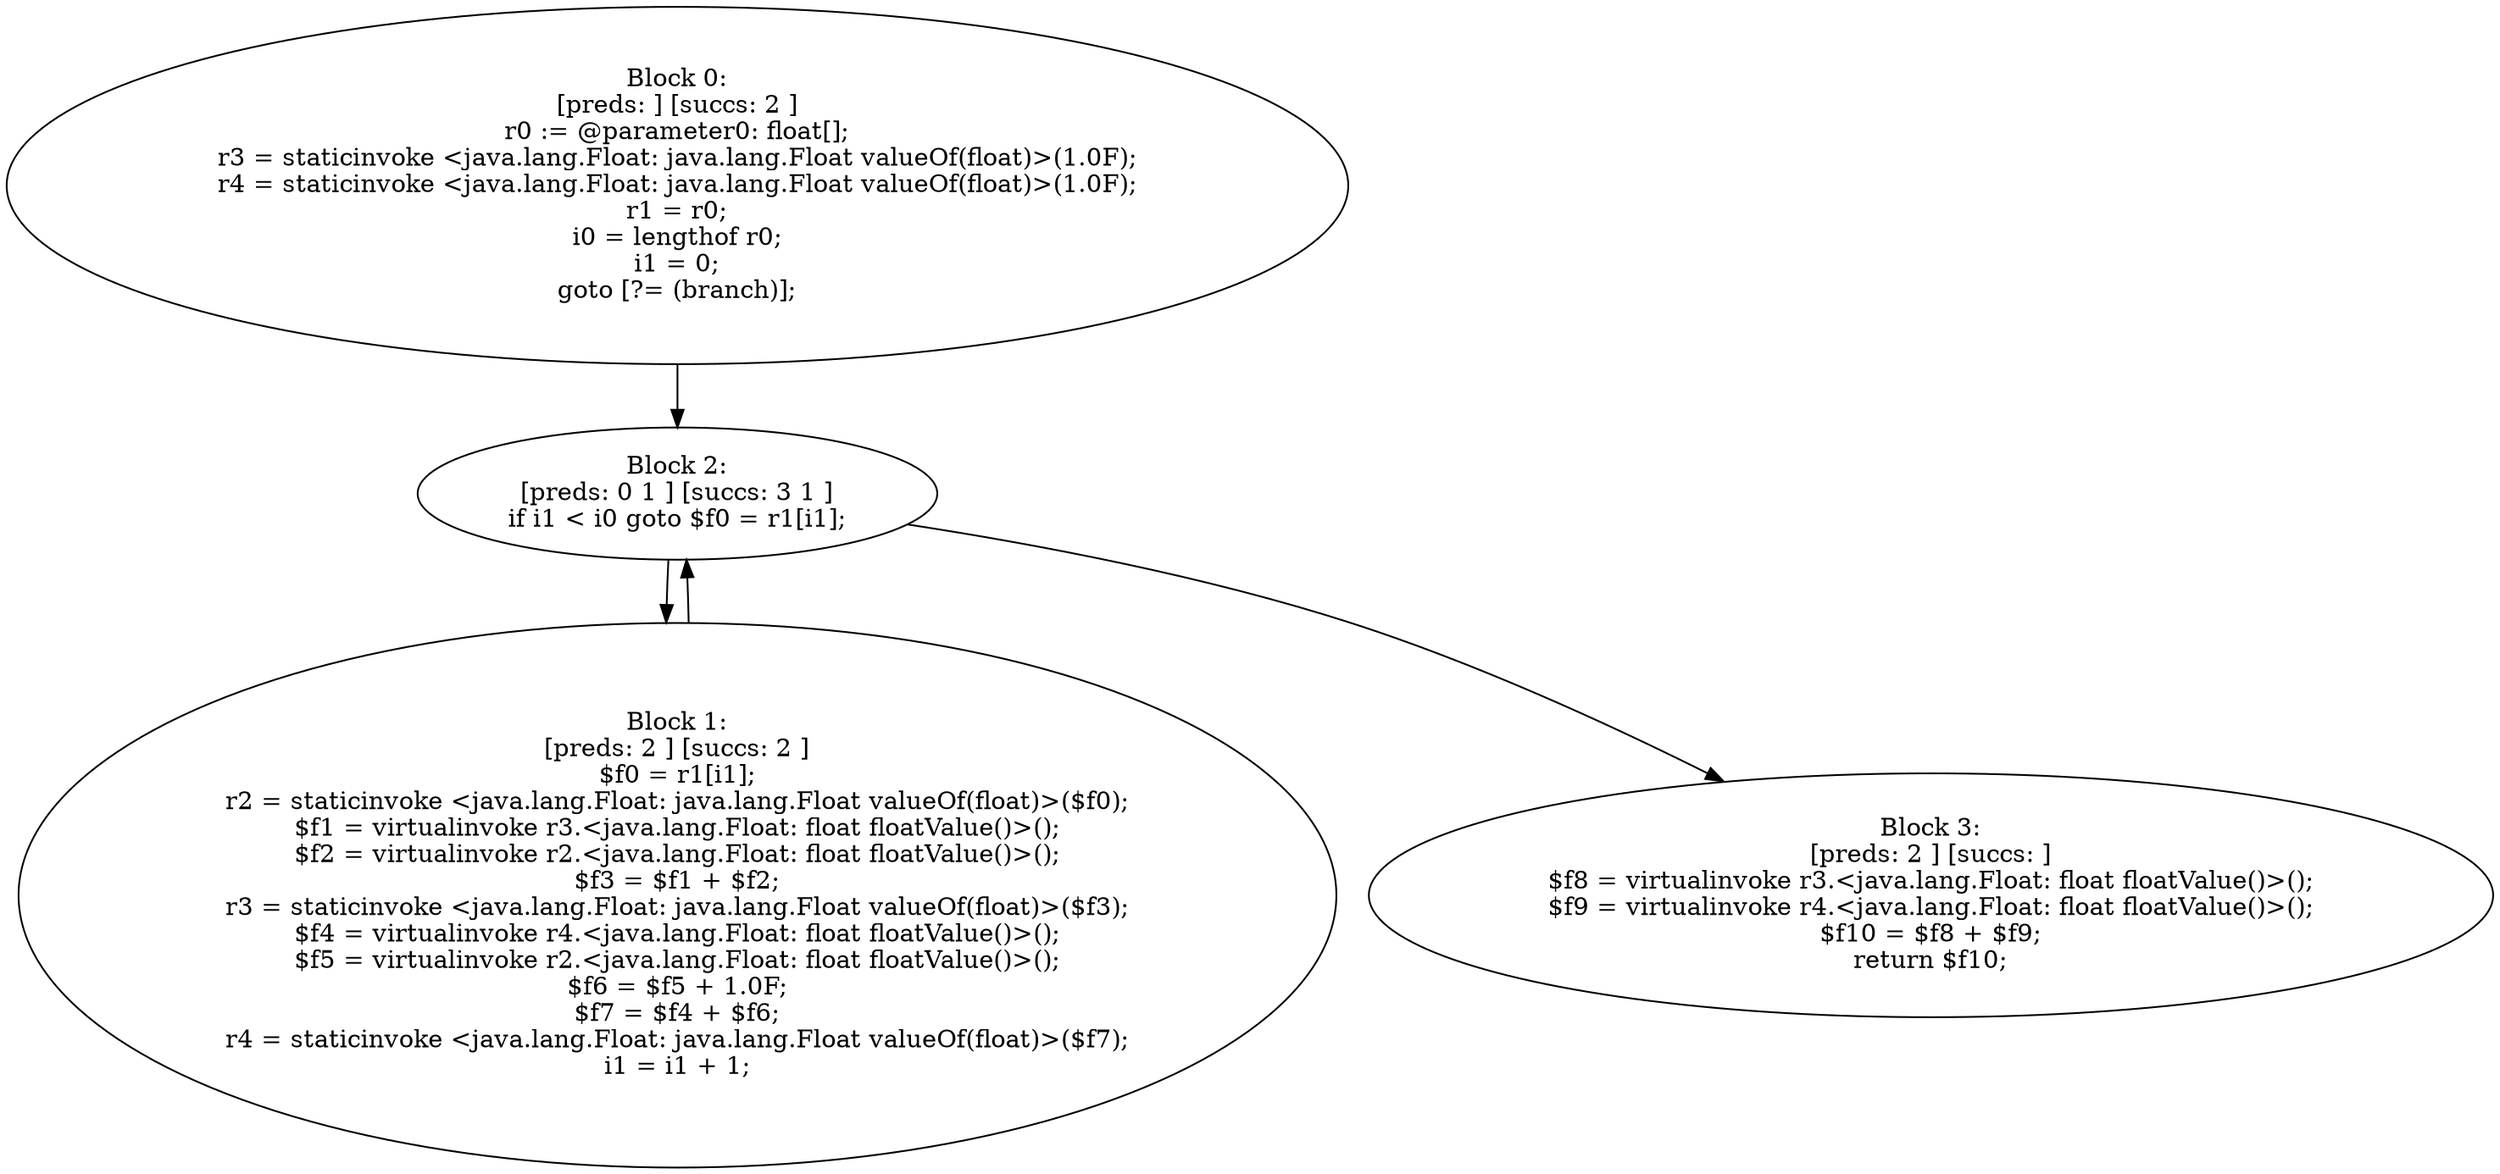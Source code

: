 digraph "unitGraph" {
    "Block 0:
[preds: ] [succs: 2 ]
r0 := @parameter0: float[];
r3 = staticinvoke <java.lang.Float: java.lang.Float valueOf(float)>(1.0F);
r4 = staticinvoke <java.lang.Float: java.lang.Float valueOf(float)>(1.0F);
r1 = r0;
i0 = lengthof r0;
i1 = 0;
goto [?= (branch)];
"
    "Block 1:
[preds: 2 ] [succs: 2 ]
$f0 = r1[i1];
r2 = staticinvoke <java.lang.Float: java.lang.Float valueOf(float)>($f0);
$f1 = virtualinvoke r3.<java.lang.Float: float floatValue()>();
$f2 = virtualinvoke r2.<java.lang.Float: float floatValue()>();
$f3 = $f1 + $f2;
r3 = staticinvoke <java.lang.Float: java.lang.Float valueOf(float)>($f3);
$f4 = virtualinvoke r4.<java.lang.Float: float floatValue()>();
$f5 = virtualinvoke r2.<java.lang.Float: float floatValue()>();
$f6 = $f5 + 1.0F;
$f7 = $f4 + $f6;
r4 = staticinvoke <java.lang.Float: java.lang.Float valueOf(float)>($f7);
i1 = i1 + 1;
"
    "Block 2:
[preds: 0 1 ] [succs: 3 1 ]
if i1 < i0 goto $f0 = r1[i1];
"
    "Block 3:
[preds: 2 ] [succs: ]
$f8 = virtualinvoke r3.<java.lang.Float: float floatValue()>();
$f9 = virtualinvoke r4.<java.lang.Float: float floatValue()>();
$f10 = $f8 + $f9;
return $f10;
"
    "Block 0:
[preds: ] [succs: 2 ]
r0 := @parameter0: float[];
r3 = staticinvoke <java.lang.Float: java.lang.Float valueOf(float)>(1.0F);
r4 = staticinvoke <java.lang.Float: java.lang.Float valueOf(float)>(1.0F);
r1 = r0;
i0 = lengthof r0;
i1 = 0;
goto [?= (branch)];
"->"Block 2:
[preds: 0 1 ] [succs: 3 1 ]
if i1 < i0 goto $f0 = r1[i1];
";
    "Block 1:
[preds: 2 ] [succs: 2 ]
$f0 = r1[i1];
r2 = staticinvoke <java.lang.Float: java.lang.Float valueOf(float)>($f0);
$f1 = virtualinvoke r3.<java.lang.Float: float floatValue()>();
$f2 = virtualinvoke r2.<java.lang.Float: float floatValue()>();
$f3 = $f1 + $f2;
r3 = staticinvoke <java.lang.Float: java.lang.Float valueOf(float)>($f3);
$f4 = virtualinvoke r4.<java.lang.Float: float floatValue()>();
$f5 = virtualinvoke r2.<java.lang.Float: float floatValue()>();
$f6 = $f5 + 1.0F;
$f7 = $f4 + $f6;
r4 = staticinvoke <java.lang.Float: java.lang.Float valueOf(float)>($f7);
i1 = i1 + 1;
"->"Block 2:
[preds: 0 1 ] [succs: 3 1 ]
if i1 < i0 goto $f0 = r1[i1];
";
    "Block 2:
[preds: 0 1 ] [succs: 3 1 ]
if i1 < i0 goto $f0 = r1[i1];
"->"Block 3:
[preds: 2 ] [succs: ]
$f8 = virtualinvoke r3.<java.lang.Float: float floatValue()>();
$f9 = virtualinvoke r4.<java.lang.Float: float floatValue()>();
$f10 = $f8 + $f9;
return $f10;
";
    "Block 2:
[preds: 0 1 ] [succs: 3 1 ]
if i1 < i0 goto $f0 = r1[i1];
"->"Block 1:
[preds: 2 ] [succs: 2 ]
$f0 = r1[i1];
r2 = staticinvoke <java.lang.Float: java.lang.Float valueOf(float)>($f0);
$f1 = virtualinvoke r3.<java.lang.Float: float floatValue()>();
$f2 = virtualinvoke r2.<java.lang.Float: float floatValue()>();
$f3 = $f1 + $f2;
r3 = staticinvoke <java.lang.Float: java.lang.Float valueOf(float)>($f3);
$f4 = virtualinvoke r4.<java.lang.Float: float floatValue()>();
$f5 = virtualinvoke r2.<java.lang.Float: float floatValue()>();
$f6 = $f5 + 1.0F;
$f7 = $f4 + $f6;
r4 = staticinvoke <java.lang.Float: java.lang.Float valueOf(float)>($f7);
i1 = i1 + 1;
";
}
